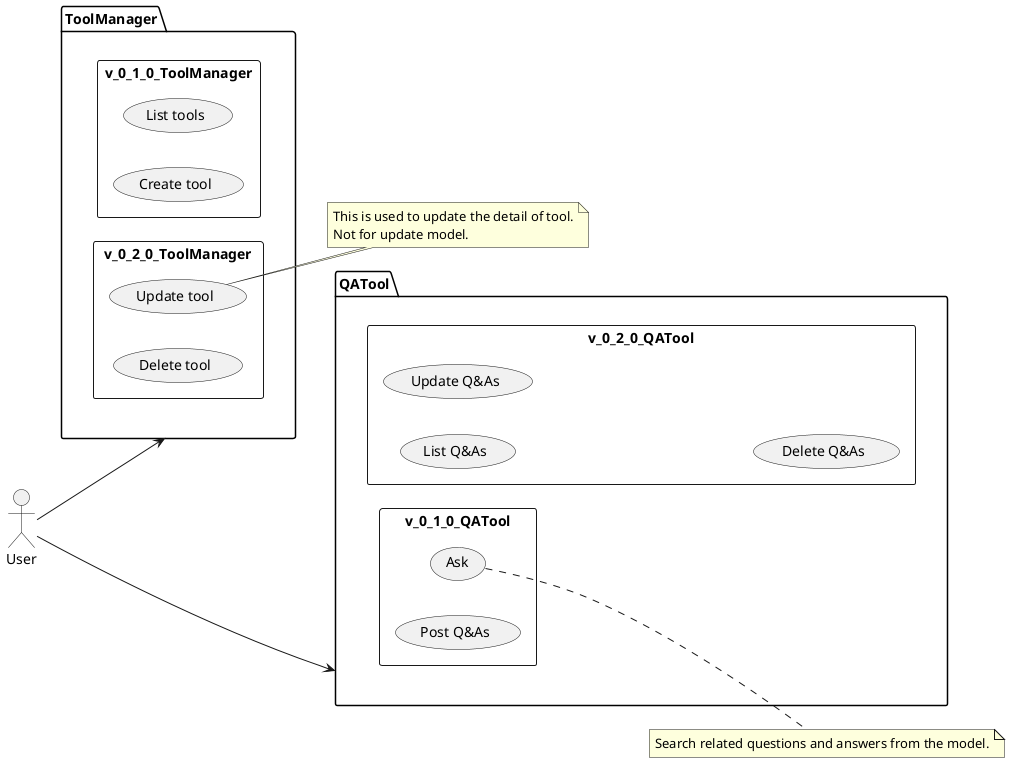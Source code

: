 @startuml usecase
left to right direction

actor User as u

package ToolManager {
  rectangle v_0_1_0_ToolManager {
    usecase "List tools" as ListTools
    usecase "Create tool" as CreateTool
  }
  rectangle v_0_2_0_ToolManager {
    usecase "Update tool" as UpdateTool
    usecase "Delete tool" as DeleteTool
  }
}

package QATool {
  rectangle v_0_1_0_QATool {
    usecase "Ask" as AskToTool
    usecase "Post Q&As" as PostQAs
  }
  rectangle v_0_2_0_QATool {
    usecase "List Q&As" as ListQAs
    usecase "Update Q&As" as UpdateQAs
    usecase "Delete Q&As" as DeleteQAs
  }
}

u --> ToolManager
u ---> QATool

note right of UpdateTool
  This is used to update the detail of tool.
  Not for update model.
end note

note right of AskToTool
  Search related questions and answers from the model.
end note

@enduml